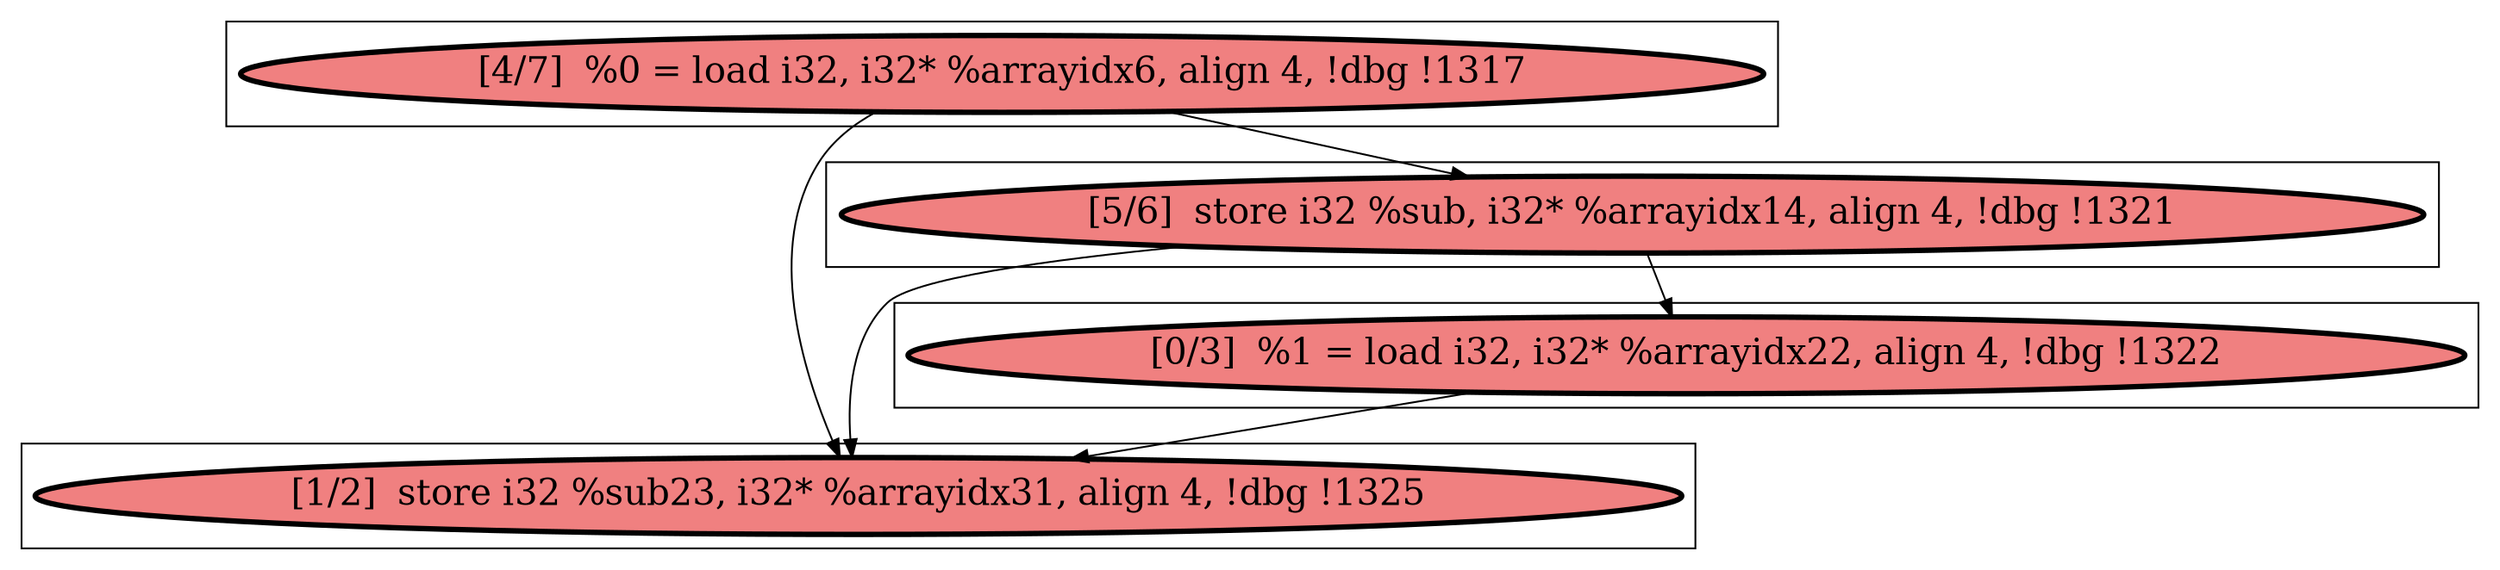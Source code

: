 
digraph G {



node18->node17 [ ]
node16->node17 [ ]
node18->node19 [ ]
node19->node16 [ ]
node19->node17 [ ]


subgraph cluster3 {


node19 [penwidth=3.0,fontsize=20,fillcolor=lightcoral,label="[5/6]  store i32 %sub, i32* %arrayidx14, align 4, !dbg !1321",shape=ellipse,style=filled ]



}

subgraph cluster2 {


node18 [penwidth=3.0,fontsize=20,fillcolor=lightcoral,label="[4/7]  %0 = load i32, i32* %arrayidx6, align 4, !dbg !1317",shape=ellipse,style=filled ]



}

subgraph cluster0 {


node16 [penwidth=3.0,fontsize=20,fillcolor=lightcoral,label="[0/3]  %1 = load i32, i32* %arrayidx22, align 4, !dbg !1322",shape=ellipse,style=filled ]



}

subgraph cluster1 {


node17 [penwidth=3.0,fontsize=20,fillcolor=lightcoral,label="[1/2]  store i32 %sub23, i32* %arrayidx31, align 4, !dbg !1325",shape=ellipse,style=filled ]



}

}

